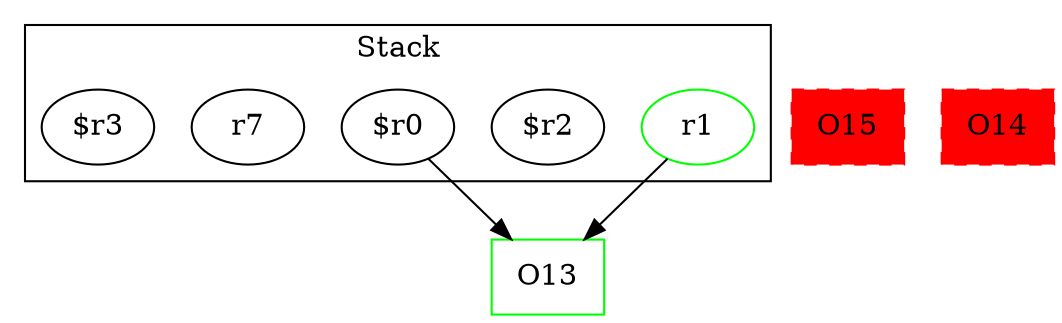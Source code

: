 digraph sample {
  rankDir="LR";
  subgraph cluster_0 {
    label="Stack"
    "r1"; "$r2"; "$r0"; "r7"; "$r3"; 
  }
  "r1" -> { O13 };
  "$r2" -> { };
  "$r0" -> { O13 };
  "r7" -> { };
  "$r3" -> { };
  O13[shape=box];
  "r1"[color="green"];
  O13[color="green"];
  O15[color="red", shape=box, style="filled,dashed"];
  O14[color="red", shape=box, style="filled,dashed"];
}
